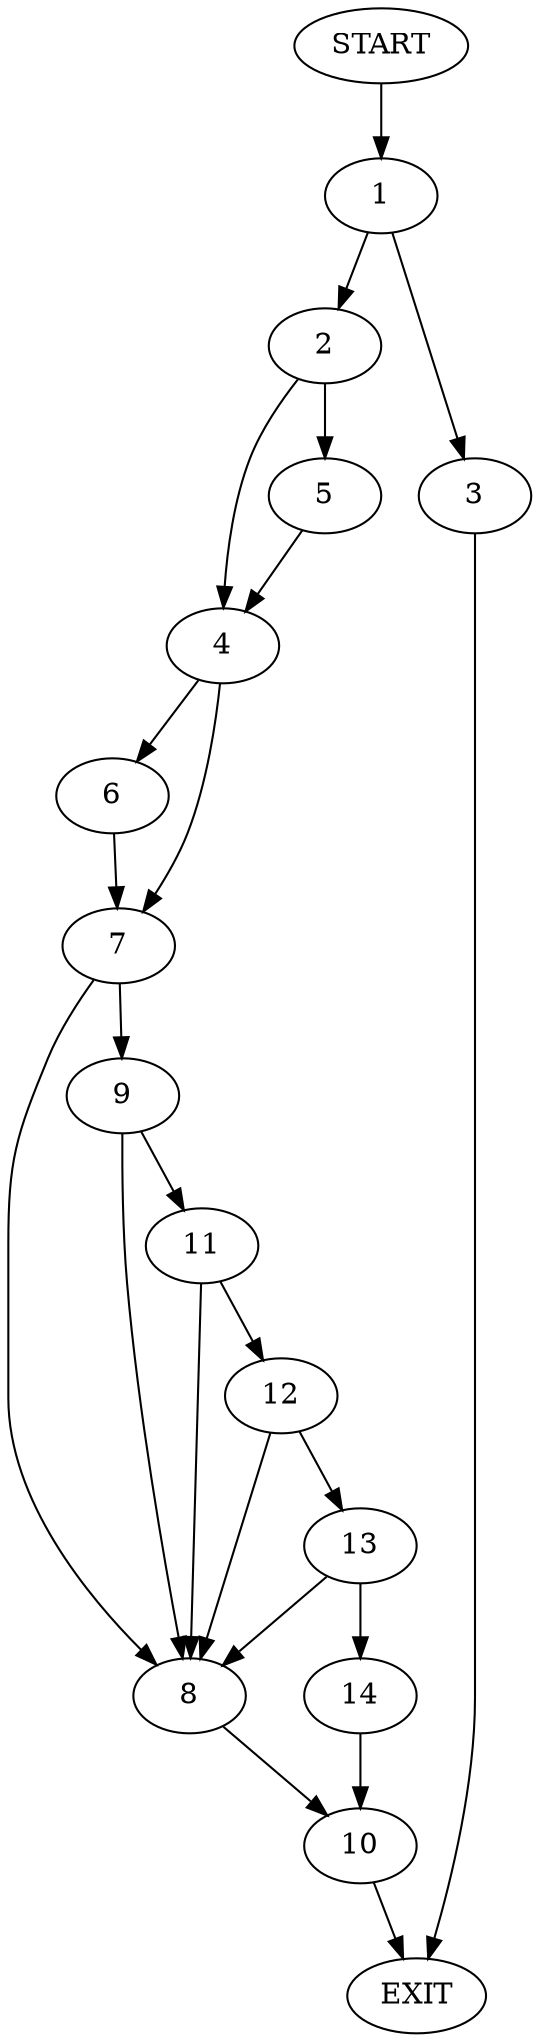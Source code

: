 digraph {
0 [label="START"]
15 [label="EXIT"]
0 -> 1
1 -> 2
1 -> 3
2 -> 4
2 -> 5
3 -> 15
5 -> 4
4 -> 6
4 -> 7
7 -> 8
7 -> 9
6 -> 7
8 -> 10
9 -> 11
9 -> 8
11 -> 12
11 -> 8
12 -> 13
12 -> 8
13 -> 8
13 -> 14
14 -> 10
10 -> 15
}

